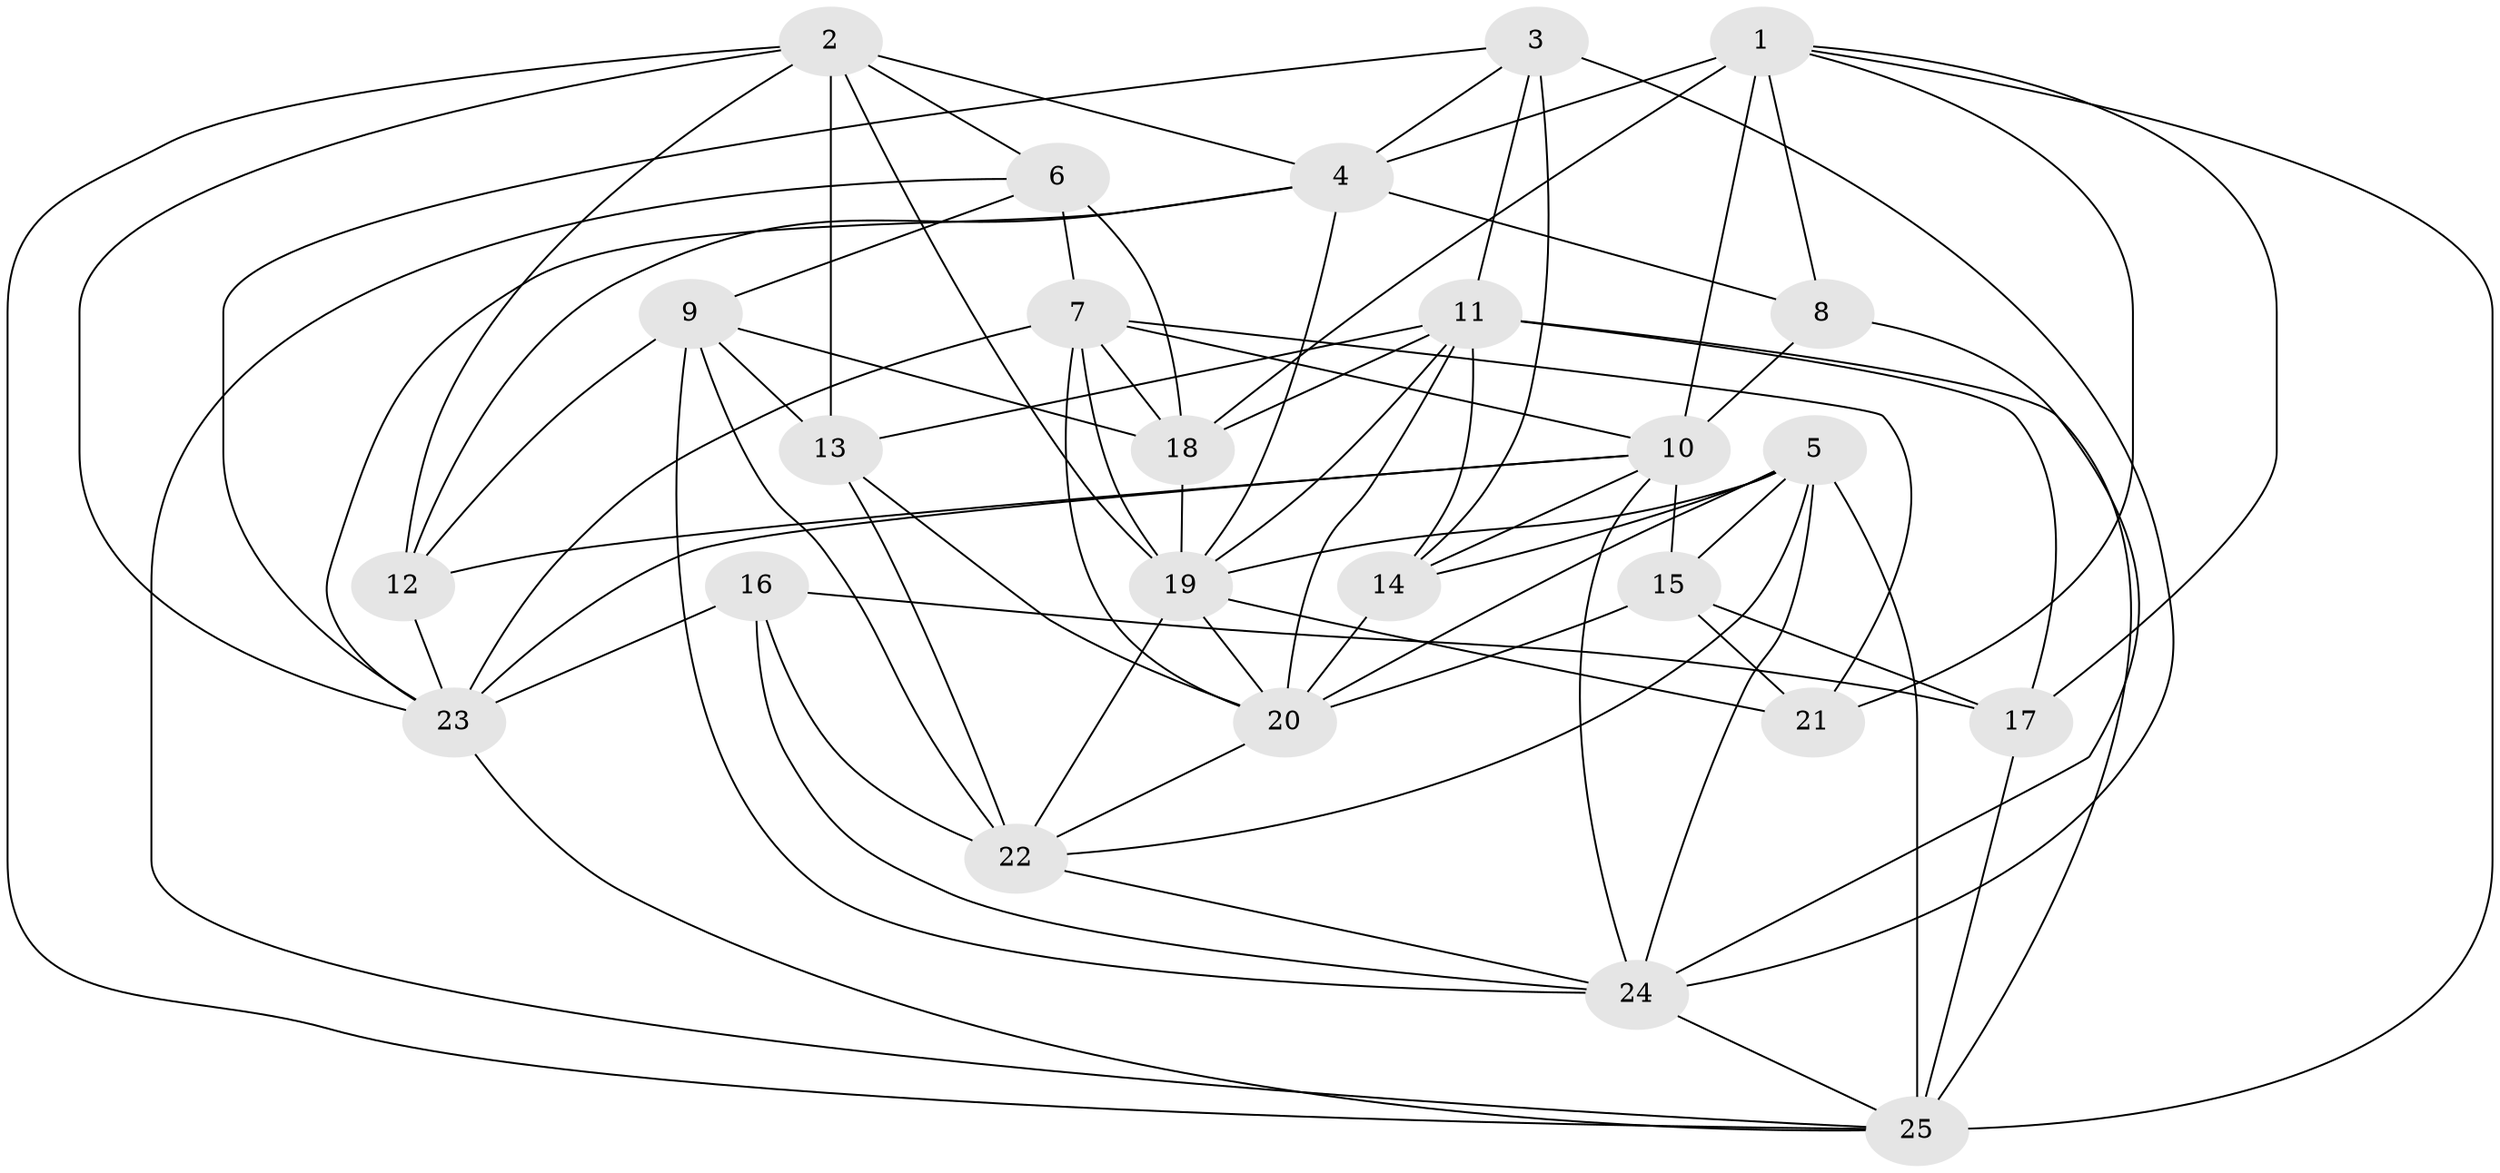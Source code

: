 // original degree distribution, {4: 1.0}
// Generated by graph-tools (version 1.1) at 2025/38/03/04/25 23:38:16]
// undirected, 25 vertices, 79 edges
graph export_dot {
  node [color=gray90,style=filled];
  1;
  2;
  3;
  4;
  5;
  6;
  7;
  8;
  9;
  10;
  11;
  12;
  13;
  14;
  15;
  16;
  17;
  18;
  19;
  20;
  21;
  22;
  23;
  24;
  25;
  1 -- 4 [weight=2.0];
  1 -- 8 [weight=1.0];
  1 -- 10 [weight=1.0];
  1 -- 17 [weight=1.0];
  1 -- 18 [weight=1.0];
  1 -- 21 [weight=1.0];
  1 -- 25 [weight=1.0];
  2 -- 4 [weight=1.0];
  2 -- 6 [weight=1.0];
  2 -- 12 [weight=1.0];
  2 -- 13 [weight=2.0];
  2 -- 19 [weight=1.0];
  2 -- 23 [weight=1.0];
  2 -- 25 [weight=1.0];
  3 -- 4 [weight=1.0];
  3 -- 11 [weight=1.0];
  3 -- 14 [weight=2.0];
  3 -- 23 [weight=1.0];
  3 -- 24 [weight=1.0];
  4 -- 8 [weight=1.0];
  4 -- 12 [weight=1.0];
  4 -- 19 [weight=1.0];
  4 -- 23 [weight=1.0];
  5 -- 14 [weight=1.0];
  5 -- 15 [weight=2.0];
  5 -- 19 [weight=1.0];
  5 -- 20 [weight=2.0];
  5 -- 22 [weight=1.0];
  5 -- 24 [weight=1.0];
  5 -- 25 [weight=2.0];
  6 -- 7 [weight=1.0];
  6 -- 9 [weight=1.0];
  6 -- 18 [weight=2.0];
  6 -- 25 [weight=1.0];
  7 -- 10 [weight=1.0];
  7 -- 18 [weight=1.0];
  7 -- 19 [weight=1.0];
  7 -- 20 [weight=1.0];
  7 -- 21 [weight=2.0];
  7 -- 23 [weight=1.0];
  8 -- 10 [weight=1.0];
  8 -- 24 [weight=1.0];
  9 -- 12 [weight=2.0];
  9 -- 13 [weight=1.0];
  9 -- 18 [weight=2.0];
  9 -- 22 [weight=1.0];
  9 -- 24 [weight=1.0];
  10 -- 12 [weight=1.0];
  10 -- 14 [weight=1.0];
  10 -- 15 [weight=1.0];
  10 -- 23 [weight=1.0];
  10 -- 24 [weight=1.0];
  11 -- 13 [weight=1.0];
  11 -- 14 [weight=1.0];
  11 -- 17 [weight=1.0];
  11 -- 18 [weight=1.0];
  11 -- 19 [weight=2.0];
  11 -- 20 [weight=2.0];
  11 -- 25 [weight=1.0];
  12 -- 23 [weight=1.0];
  13 -- 20 [weight=1.0];
  13 -- 22 [weight=1.0];
  14 -- 20 [weight=1.0];
  15 -- 17 [weight=2.0];
  15 -- 20 [weight=1.0];
  15 -- 21 [weight=2.0];
  16 -- 17 [weight=2.0];
  16 -- 22 [weight=2.0];
  16 -- 23 [weight=1.0];
  16 -- 24 [weight=1.0];
  17 -- 25 [weight=2.0];
  18 -- 19 [weight=1.0];
  19 -- 20 [weight=1.0];
  19 -- 21 [weight=1.0];
  19 -- 22 [weight=1.0];
  20 -- 22 [weight=1.0];
  22 -- 24 [weight=1.0];
  23 -- 25 [weight=1.0];
  24 -- 25 [weight=1.0];
}
